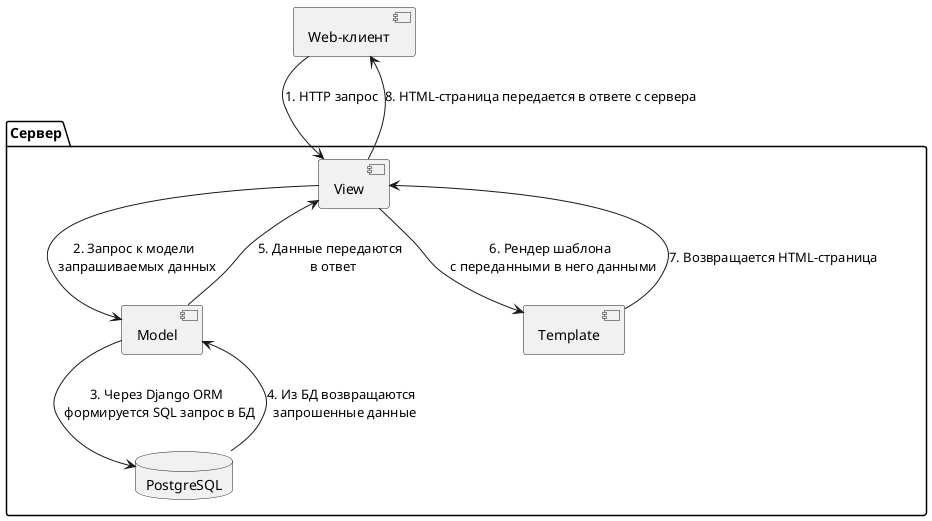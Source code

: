 @startuml
[Web-клиент]

folder "Сервер" {
    [View]
    [Model]
    [Template]

    database "PostgreSQL" {
        
    }
}
[Web-клиент] --> [View]: 1. HTTP запрос
[View] --> [Web-клиент]: 8. HTML-страница передается в ответе с сервера

[View] --> [Model]: 2. Запрос к модели \n запрашиваемых данных
[Model] --> [View]: 5. Данные передаются \n в ответ

[View] --> [Template]: 6. Рендер шаблона \n с переданными в него данными
[Template] --> [View]: 7. Возвращается HTML-страница

[Model] --> [PostgreSQL]: 3. Через Django ORM \n формируется SQL запрос в БД
[PostgreSQL] --> [Model]: 4. Из БД возвращаются \n запрошенные данные
@enduml